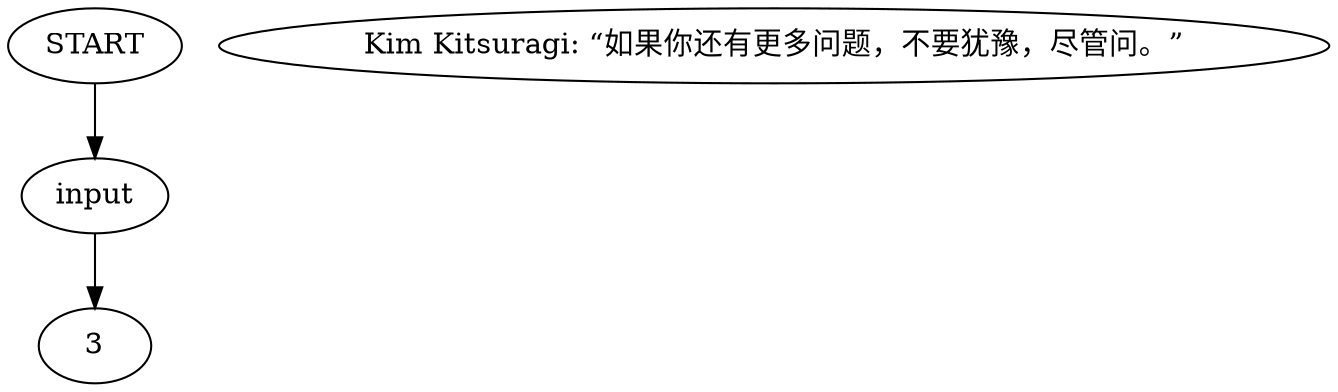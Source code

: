 # WHIRLING / Kim barks
# Kim tells you he has a menu for questions after he's in the team.
# ==================================================
digraph G {
	  0 [label="START"];
	  1 [label="input"];
	  2 [label="Kim Kitsuragi: “如果你还有更多问题，不要犹豫，尽管问。”"];
	  0 -> 1
	  1 -> 3
}

